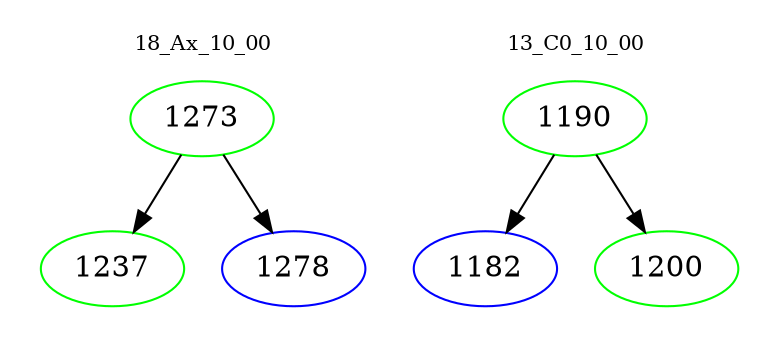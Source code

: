 digraph{
subgraph cluster_0 {
color = white
label = "18_Ax_10_00";
fontsize=10;
T0_1273 [label="1273", color="green"]
T0_1273 -> T0_1237 [color="black"]
T0_1237 [label="1237", color="green"]
T0_1273 -> T0_1278 [color="black"]
T0_1278 [label="1278", color="blue"]
}
subgraph cluster_1 {
color = white
label = "13_C0_10_00";
fontsize=10;
T1_1190 [label="1190", color="green"]
T1_1190 -> T1_1182 [color="black"]
T1_1182 [label="1182", color="blue"]
T1_1190 -> T1_1200 [color="black"]
T1_1200 [label="1200", color="green"]
}
}
